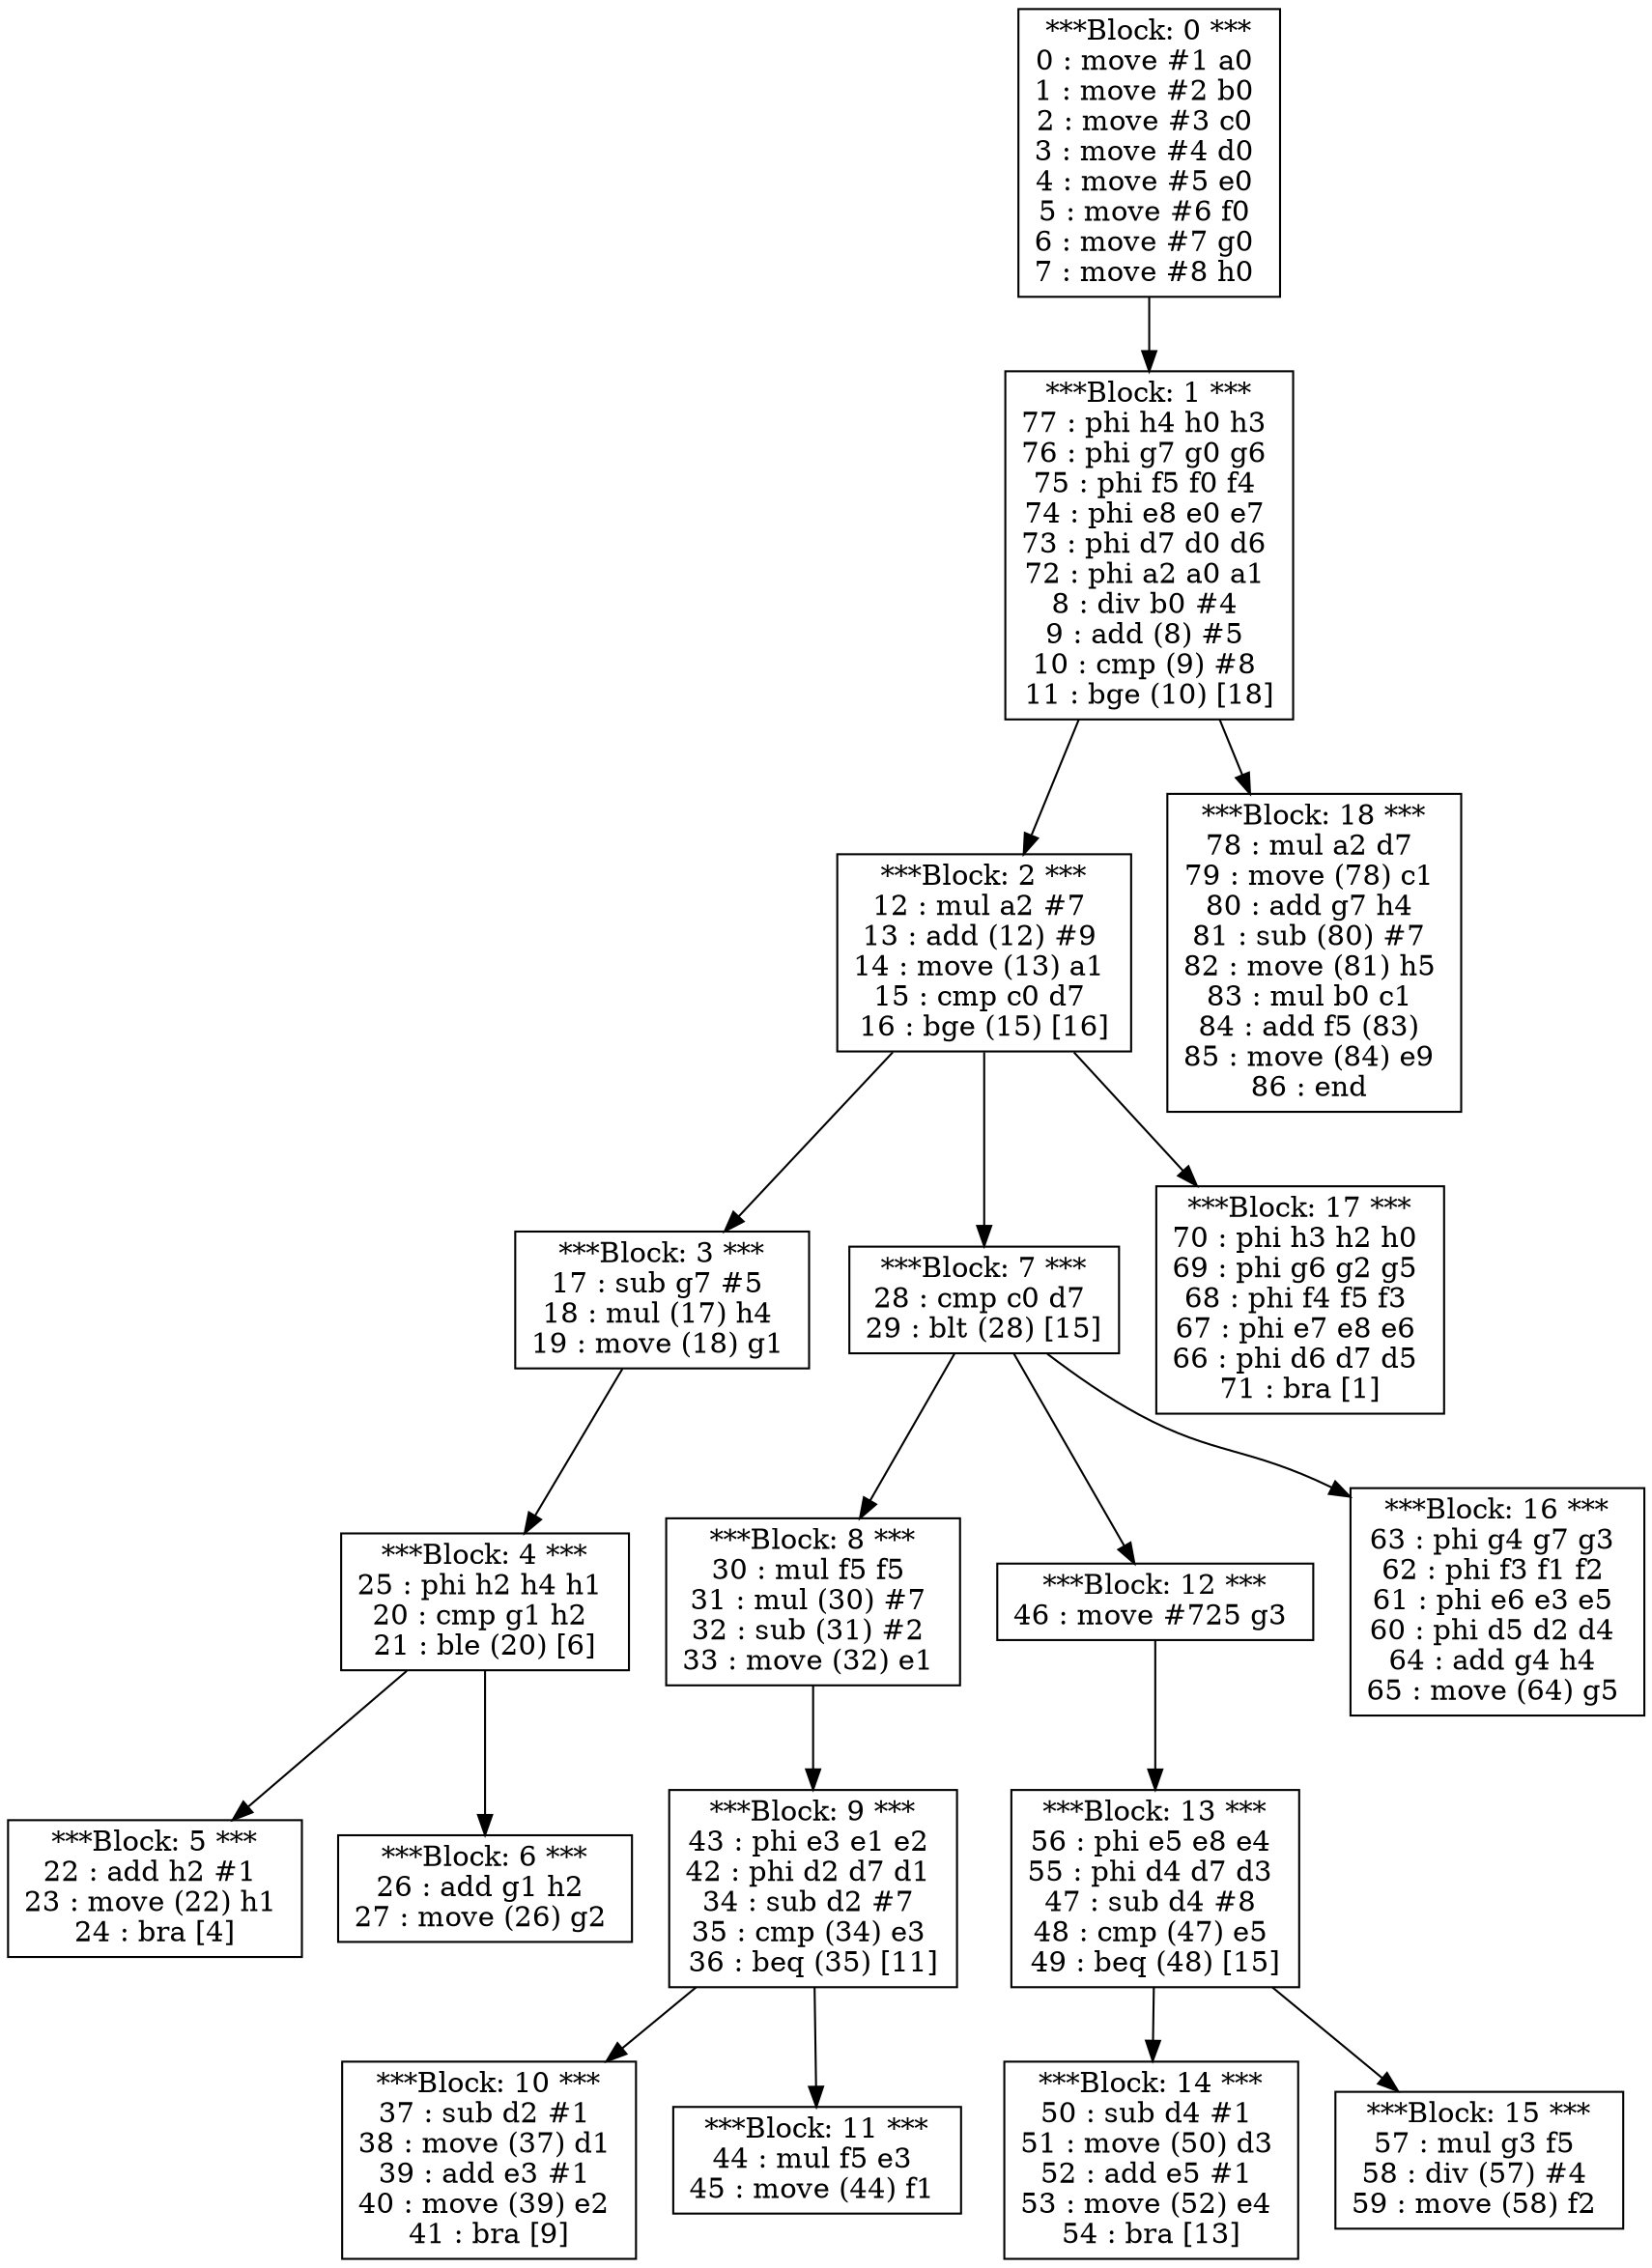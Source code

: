 digraph structs {
0 [shape=record,label="***Block: 0 ***\n0 : move #1 a0 \n1 : move #2 b0 \n2 : move #3 c0 \n3 : move #4 d0 \n4 : move #5 e0 \n5 : move #6 f0 \n6 : move #7 g0 \n7 : move #8 h0 \n"]
1 [shape=record,label="***Block: 1 ***\n77 : phi h4 h0 h3 \n76 : phi g7 g0 g6 \n75 : phi f5 f0 f4 \n74 : phi e8 e0 e7 \n73 : phi d7 d0 d6 \n72 : phi a2 a0 a1 \n8 : div b0 #4 \n9 : add (8) #5 \n10 : cmp (9) #8 \n11 : bge (10) [18]\n"]
2 [shape=record,label="***Block: 2 ***\n12 : mul a2 #7 \n13 : add (12) #9 \n14 : move (13) a1 \n15 : cmp c0 d7 \n16 : bge (15) [16]\n"]
3 [shape=record,label="***Block: 3 ***\n17 : sub g7 #5 \n18 : mul (17) h4 \n19 : move (18) g1 \n"]
4 [shape=record,label="***Block: 4 ***\n25 : phi h2 h4 h1 \n20 : cmp g1 h2 \n21 : ble (20) [6]\n"]
5 [shape=record,label="***Block: 5 ***\n22 : add h2 #1 \n23 : move (22) h1 \n24 : bra [4]\n"]
6 [shape=record,label="***Block: 6 ***\n26 : add g1 h2 \n27 : move (26) g2 \n"]
7 [shape=record,label="***Block: 7 ***\n28 : cmp c0 d7 \n29 : blt (28) [15]\n"]
8 [shape=record,label="***Block: 8 ***\n30 : mul f5 f5 \n31 : mul (30) #7 \n32 : sub (31) #2 \n33 : move (32) e1 \n"]
9 [shape=record,label="***Block: 9 ***\n43 : phi e3 e1 e2 \n42 : phi d2 d7 d1 \n34 : sub d2 #7 \n35 : cmp (34) e3 \n36 : beq (35) [11]\n"]
10 [shape=record,label="***Block: 10 ***\n37 : sub d2 #1 \n38 : move (37) d1 \n39 : add e3 #1 \n40 : move (39) e2 \n41 : bra [9]\n"]
11 [shape=record,label="***Block: 11 ***\n44 : mul f5 e3 \n45 : move (44) f1 \n"]
12 [shape=record,label="***Block: 12 ***\n46 : move #725 g3 \n"]
13 [shape=record,label="***Block: 13 ***\n56 : phi e5 e8 e4 \n55 : phi d4 d7 d3 \n47 : sub d4 #8 \n48 : cmp (47) e5 \n49 : beq (48) [15]\n"]
14 [shape=record,label="***Block: 14 ***\n50 : sub d4 #1 \n51 : move (50) d3 \n52 : add e5 #1 \n53 : move (52) e4 \n54 : bra [13]\n"]
15 [shape=record,label="***Block: 15 ***\n57 : mul g3 f5 \n58 : div (57) #4 \n59 : move (58) f2 \n"]
16 [shape=record,label="***Block: 16 ***\n63 : phi g4 g7 g3 \n62 : phi f3 f1 f2 \n61 : phi e6 e3 e5 \n60 : phi d5 d2 d4 \n64 : add g4 h4 \n65 : move (64) g5 \n"]
17 [shape=record,label="***Block: 17 ***\n70 : phi h3 h2 h0 \n69 : phi g6 g2 g5 \n68 : phi f4 f5 f3 \n67 : phi e7 e8 e6 \n66 : phi d6 d7 d5 \n71 : bra [1]\n"]
18 [shape=record,label="***Block: 18 ***\n78 : mul a2 d7 \n79 : move (78) c1 \n80 : add g7 h4 \n81 : sub (80) #7 \n82 : move (81) h5 \n83 : mul b0 c1 \n84 : add f5 (83) \n85 : move (84) e9 \n86 : end \n"]
0 -> 1;
1 -> 2;
2 -> 3;
3 -> 4;
4 -> 5;
4 -> 6;
2 -> 7;
7 -> 8;
8 -> 9;
9 -> 10;
9 -> 11;
7 -> 12;
12 -> 13;
13 -> 14;
13 -> 15;
7 -> 16;
2 -> 17;
1 -> 18;

}
